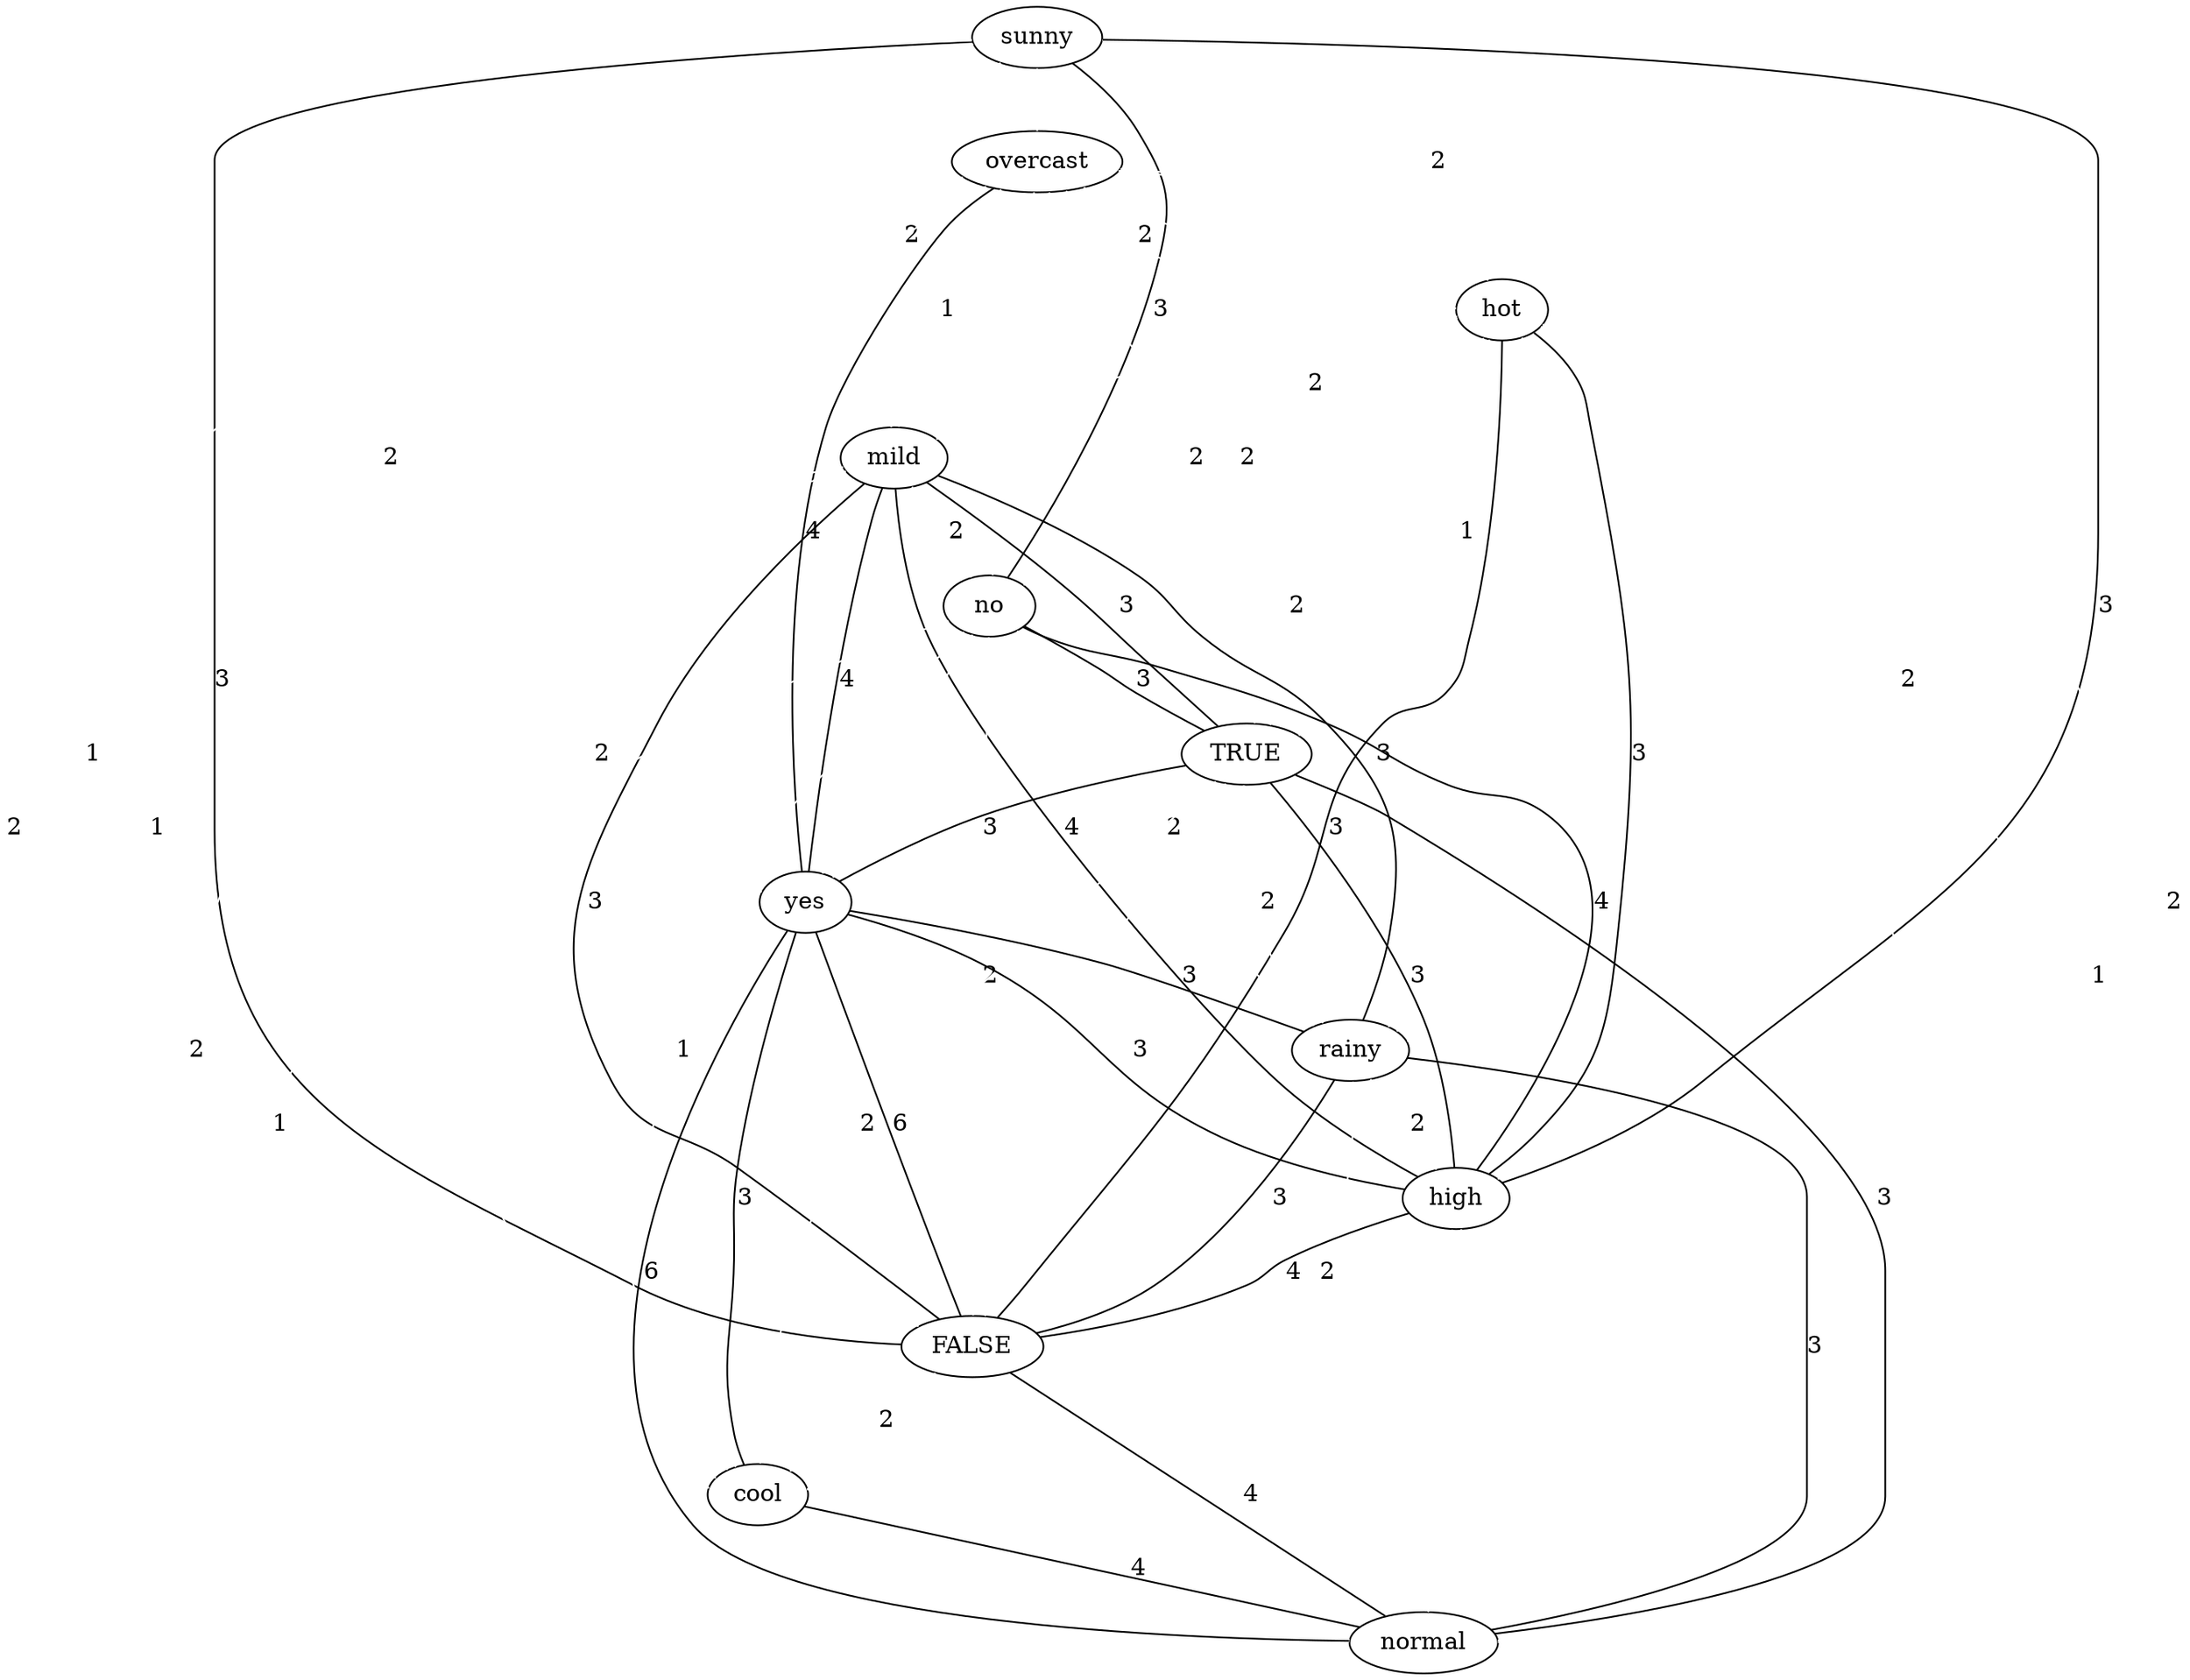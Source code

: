 strict graph "" {
sunny;
overcast;
hot;
mild;
no;
TRUE;
yes;
rainy;
high;
FALSE;
cool;
normal;
sunny -- no  [color=black, label=3];
sunny -- TRUE  [color=white, label=2];
sunny -- FALSE  [color=black, label=3];
sunny -- yes  [color=white, label=2];
sunny -- rainy  [color=white];
sunny -- high  [color=black, label=3];
sunny -- overcast  [color=white];
sunny -- normal  [color=white, label=2];
sunny -- hot  [color=white, label=2];
sunny -- cool  [color=white, label=1];
sunny -- mild  [color=white, label=2];
overcast -- no  [color=white];
overcast -- TRUE  [color=white, label=2];
overcast -- yes  [color=black, label=4];
overcast -- rainy  [color=white];
overcast -- high  [color=white, label=2];
overcast -- FALSE  [color=white, label=2];
overcast -- normal  [color=white, label=2];
overcast -- hot  [color=white, label=2];
overcast -- cool  [color=white, label=1];
overcast -- mild  [color=white, label=1];
hot -- no  [color=white, label=2];
hot -- TRUE  [color=white, label=1];
hot -- FALSE  [color=black, label=3];
hot -- yes  [color=white, label=2];
hot -- rainy  [color=white];
hot -- high  [color=black, label=3];
hot -- normal  [color=white, label=1];
hot -- cool  [color=white];
hot -- mild  [color=white];
mild -- no  [color=white, label=2];
mild -- TRUE  [color=black, label=3];
mild -- FALSE  [color=black, label=3];
mild -- yes  [color=black, label=4];
mild -- rainy  [color=black, label=3];
mild -- high  [color=black, label=4];
mild -- cool  [color=white];
mild -- normal  [color=white, label=2];
no -- TRUE  [color=black, label=3];
no -- FALSE  [color=white, label=2];
no -- yes  [color=white];
no -- rainy  [color=white, label=2];
no -- high  [color=black, label=4];
no -- normal  [color=white, label=1];
no -- cool  [color=white, label=1];
TRUE -- FALSE  [color=white];
TRUE -- yes  [color=black, label=3];
TRUE -- rainy  [color=white, label=2];
TRUE -- high  [color=black, label=3];
TRUE -- normal  [color=black, label=3];
TRUE -- cool  [color=white, label=2];
yes -- FALSE  [color=black, label=6];
yes -- rainy  [color=black, label=3];
yes -- high  [color=black, label=3];
yes -- normal  [color=black, label=6];
yes -- cool  [color=black, label=3];
rainy -- FALSE  [color=black, label=3];
rainy -- high  [color=white, label=2];
rainy -- normal  [color=black, label=3];
rainy -- cool  [color=white, label=2];
high -- FALSE  [color=black, label=4];
high -- normal  [color=white];
high -- cool  [color=white];
FALSE -- normal  [color=black, label=4];
FALSE -- cool  [color=white, label=2];
cool -- normal  [color=black, label=4];
}
